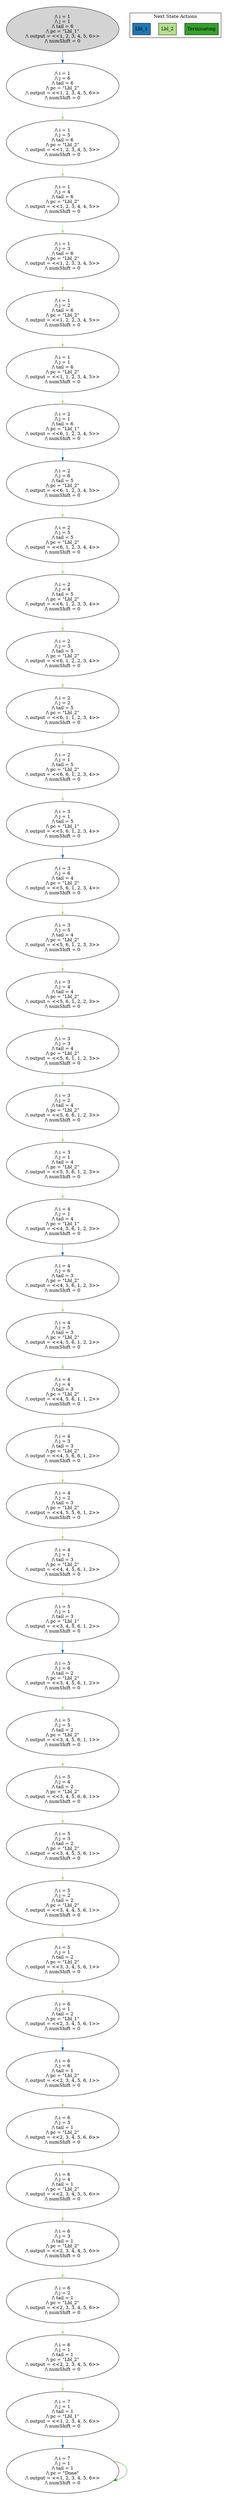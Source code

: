 strict digraph DiskGraph {
edge [colorscheme="paired12"]
nodesep=0.35;
subgraph cluster_graph {
color="white";
-1261956075005967829 [label="/\\ i = 1\n/\\ j = 1\n/\\ tail = 6\n/\\ pc = \"Lbl_1\"\n/\\ output = <<1, 2, 3, 4, 5, 6>>\n/\\ numShift = 0",style = filled]
-1261956075005967829 -> -2404457180354808076 [label="",color="2",fontcolor="2"];
-2404457180354808076 [label="/\\ i = 1\n/\\ j = 6\n/\\ tail = 6\n/\\ pc = \"Lbl_2\"\n/\\ output = <<1, 2, 3, 4, 5, 6>>\n/\\ numShift = 0"];
-2404457180354808076 -> -1814952399894824547 [label="",color="3",fontcolor="3"];
-1814952399894824547 [label="/\\ i = 1\n/\\ j = 5\n/\\ tail = 6\n/\\ pc = \"Lbl_2\"\n/\\ output = <<1, 2, 3, 4, 5, 5>>\n/\\ numShift = 0"];
-1814952399894824547 -> 8105828045472789748 [label="",color="3",fontcolor="3"];
8105828045472789748 [label="/\\ i = 1\n/\\ j = 4\n/\\ tail = 6\n/\\ pc = \"Lbl_2\"\n/\\ output = <<1, 2, 3, 4, 4, 5>>\n/\\ numShift = 0"];
8105828045472789748 -> -4658731344114419637 [label="",color="3",fontcolor="3"];
-4658731344114419637 [label="/\\ i = 1\n/\\ j = 3\n/\\ tail = 6\n/\\ pc = \"Lbl_2\"\n/\\ output = <<1, 2, 3, 3, 4, 5>>\n/\\ numShift = 0"];
-4658731344114419637 -> -4204801116362740795 [label="",color="3",fontcolor="3"];
-4204801116362740795 [label="/\\ i = 1\n/\\ j = 2\n/\\ tail = 6\n/\\ pc = \"Lbl_2\"\n/\\ output = <<1, 2, 2, 3, 4, 5>>\n/\\ numShift = 0"];
-4204801116362740795 -> -2926571951685201144 [label="",color="3",fontcolor="3"];
-2926571951685201144 [label="/\\ i = 1\n/\\ j = 1\n/\\ tail = 6\n/\\ pc = \"Lbl_2\"\n/\\ output = <<1, 1, 2, 3, 4, 5>>\n/\\ numShift = 0"];
-2926571951685201144 -> 1902609984681244094 [label="",color="3",fontcolor="3"];
1902609984681244094 [label="/\\ i = 2\n/\\ j = 1\n/\\ tail = 6\n/\\ pc = \"Lbl_1\"\n/\\ output = <<6, 1, 2, 3, 4, 5>>\n/\\ numShift = 0"];
1902609984681244094 -> 8629932871613508698 [label="",color="2",fontcolor="2"];
8629932871613508698 [label="/\\ i = 2\n/\\ j = 6\n/\\ tail = 5\n/\\ pc = \"Lbl_2\"\n/\\ output = <<6, 1, 2, 3, 4, 5>>\n/\\ numShift = 0"];
8629932871613508698 -> -2716356838455631801 [label="",color="3",fontcolor="3"];
-2716356838455631801 [label="/\\ i = 2\n/\\ j = 5\n/\\ tail = 5\n/\\ pc = \"Lbl_2\"\n/\\ output = <<6, 1, 2, 3, 4, 4>>\n/\\ numShift = 0"];
-2716356838455631801 -> 110087811438550348 [label="",color="3",fontcolor="3"];
110087811438550348 [label="/\\ i = 2\n/\\ j = 4\n/\\ tail = 5\n/\\ pc = \"Lbl_2\"\n/\\ output = <<6, 1, 2, 3, 3, 4>>\n/\\ numShift = 0"];
110087811438550348 -> -1963603518317941847 [label="",color="3",fontcolor="3"];
-1963603518317941847 [label="/\\ i = 2\n/\\ j = 3\n/\\ tail = 5\n/\\ pc = \"Lbl_2\"\n/\\ output = <<6, 1, 2, 2, 3, 4>>\n/\\ numShift = 0"];
-1963603518317941847 -> 567581130564093978 [label="",color="3",fontcolor="3"];
567581130564093978 [label="/\\ i = 2\n/\\ j = 2\n/\\ tail = 5\n/\\ pc = \"Lbl_2\"\n/\\ output = <<6, 1, 1, 2, 3, 4>>\n/\\ numShift = 0"];
567581130564093978 -> -820745508874698631 [label="",color="3",fontcolor="3"];
-820745508874698631 [label="/\\ i = 2\n/\\ j = 1\n/\\ tail = 5\n/\\ pc = \"Lbl_2\"\n/\\ output = <<6, 6, 1, 2, 3, 4>>\n/\\ numShift = 0"];
-820745508874698631 -> 3295218279087438182 [label="",color="3",fontcolor="3"];
3295218279087438182 [label="/\\ i = 3\n/\\ j = 1\n/\\ tail = 5\n/\\ pc = \"Lbl_1\"\n/\\ output = <<5, 6, 1, 2, 3, 4>>\n/\\ numShift = 0"];
3295218279087438182 -> 3004098177658267984 [label="",color="2",fontcolor="2"];
3004098177658267984 [label="/\\ i = 3\n/\\ j = 6\n/\\ tail = 4\n/\\ pc = \"Lbl_2\"\n/\\ output = <<5, 6, 1, 2, 3, 4>>\n/\\ numShift = 0"];
3004098177658267984 -> 4614666880780698364 [label="",color="3",fontcolor="3"];
4614666880780698364 [label="/\\ i = 3\n/\\ j = 5\n/\\ tail = 4\n/\\ pc = \"Lbl_2\"\n/\\ output = <<5, 6, 1, 2, 3, 3>>\n/\\ numShift = 0"];
4614666880780698364 -> -2974408932568936555 [label="",color="3",fontcolor="3"];
-2974408932568936555 [label="/\\ i = 3\n/\\ j = 4\n/\\ tail = 4\n/\\ pc = \"Lbl_2\"\n/\\ output = <<5, 6, 1, 2, 2, 3>>\n/\\ numShift = 0"];
-2974408932568936555 -> -254237462785347235 [label="",color="3",fontcolor="3"];
-254237462785347235 [label="/\\ i = 3\n/\\ j = 3\n/\\ tail = 4\n/\\ pc = \"Lbl_2\"\n/\\ output = <<5, 6, 1, 1, 2, 3>>\n/\\ numShift = 0"];
-254237462785347235 -> 6230267430103011513 [label="",color="3",fontcolor="3"];
6230267430103011513 [label="/\\ i = 3\n/\\ j = 2\n/\\ tail = 4\n/\\ pc = \"Lbl_2\"\n/\\ output = <<5, 6, 6, 1, 2, 3>>\n/\\ numShift = 0"];
6230267430103011513 -> 4949854900816128116 [label="",color="3",fontcolor="3"];
4949854900816128116 [label="/\\ i = 3\n/\\ j = 1\n/\\ tail = 4\n/\\ pc = \"Lbl_2\"\n/\\ output = <<5, 5, 6, 1, 2, 3>>\n/\\ numShift = 0"];
4949854900816128116 -> 1894850674461380768 [label="",color="3",fontcolor="3"];
1894850674461380768 [label="/\\ i = 4\n/\\ j = 1\n/\\ tail = 4\n/\\ pc = \"Lbl_1\"\n/\\ output = <<4, 5, 6, 1, 2, 3>>\n/\\ numShift = 0"];
1894850674461380768 -> -6579176478120830240 [label="",color="2",fontcolor="2"];
-6579176478120830240 [label="/\\ i = 4\n/\\ j = 6\n/\\ tail = 3\n/\\ pc = \"Lbl_2\"\n/\\ output = <<4, 5, 6, 1, 2, 3>>\n/\\ numShift = 0"];
-6579176478120830240 -> 665459862630291197 [label="",color="3",fontcolor="3"];
665459862630291197 [label="/\\ i = 4\n/\\ j = 5\n/\\ tail = 3\n/\\ pc = \"Lbl_2\"\n/\\ output = <<4, 5, 6, 1, 2, 2>>\n/\\ numShift = 0"];
665459862630291197 -> -6582538397931752374 [label="",color="3",fontcolor="3"];
-6582538397931752374 [label="/\\ i = 4\n/\\ j = 4\n/\\ tail = 3\n/\\ pc = \"Lbl_2\"\n/\\ output = <<4, 5, 6, 1, 1, 2>>\n/\\ numShift = 0"];
-6582538397931752374 -> 7747127164942792949 [label="",color="3",fontcolor="3"];
7747127164942792949 [label="/\\ i = 4\n/\\ j = 3\n/\\ tail = 3\n/\\ pc = \"Lbl_2\"\n/\\ output = <<4, 5, 6, 6, 1, 2>>\n/\\ numShift = 0"];
7747127164942792949 -> -8584768969087460538 [label="",color="3",fontcolor="3"];
-8584768969087460538 [label="/\\ i = 4\n/\\ j = 2\n/\\ tail = 3\n/\\ pc = \"Lbl_2\"\n/\\ output = <<4, 5, 5, 6, 1, 2>>\n/\\ numShift = 0"];
-8584768969087460538 -> -1529458907499045924 [label="",color="3",fontcolor="3"];
-1529458907499045924 [label="/\\ i = 4\n/\\ j = 1\n/\\ tail = 3\n/\\ pc = \"Lbl_2\"\n/\\ output = <<4, 4, 5, 6, 1, 2>>\n/\\ numShift = 0"];
-1529458907499045924 -> -3652607958835248270 [label="",color="3",fontcolor="3"];
-3652607958835248270 [label="/\\ i = 5\n/\\ j = 1\n/\\ tail = 3\n/\\ pc = \"Lbl_1\"\n/\\ output = <<3, 4, 5, 6, 1, 2>>\n/\\ numShift = 0"];
-3652607958835248270 -> -3943727648202222780 [label="",color="2",fontcolor="2"];
-3943727648202222780 [label="/\\ i = 5\n/\\ j = 6\n/\\ tail = 2\n/\\ pc = \"Lbl_2\"\n/\\ output = <<3, 4, 5, 6, 1, 2>>\n/\\ numShift = 0"];
-3943727648202222780 -> -1068681189640643539 [label="",color="3",fontcolor="3"];
-1068681189640643539 [label="/\\ i = 5\n/\\ j = 5\n/\\ tail = 2\n/\\ pc = \"Lbl_2\"\n/\\ output = <<3, 4, 5, 6, 1, 1>>\n/\\ numShift = 0"];
-1068681189640643539 -> 3089992170058342694 [label="",color="3",fontcolor="3"];
3089992170058342694 [label="/\\ i = 5\n/\\ j = 4\n/\\ tail = 2\n/\\ pc = \"Lbl_2\"\n/\\ output = <<3, 4, 5, 6, 6, 1>>\n/\\ numShift = 0"];
3089992170058342694 -> 9527317856460782 [label="",color="3",fontcolor="3"];
9527317856460782 [label="/\\ i = 5\n/\\ j = 3\n/\\ tail = 2\n/\\ pc = \"Lbl_2\"\n/\\ output = <<3, 4, 5, 5, 6, 1>>\n/\\ numShift = 0"];
9527317856460782 -> 8853107255497952352 [label="",color="3",fontcolor="3"];
8853107255497952352 [label="/\\ i = 5\n/\\ j = 2\n/\\ tail = 2\n/\\ pc = \"Lbl_2\"\n/\\ output = <<3, 4, 4, 5, 6, 1>>\n/\\ numShift = 0"];
8853107255497952352 -> -8529577529557023741 [label="",color="3",fontcolor="3"];
-8529577529557023741 [label="/\\ i = 5\n/\\ j = 1\n/\\ tail = 2\n/\\ pc = \"Lbl_2\"\n/\\ output = <<3, 3, 4, 5, 6, 1>>\n/\\ numShift = 0"];
-8529577529557023741 -> 8671522042055959242 [label="",color="3",fontcolor="3"];
8671522042055959242 [label="/\\ i = 6\n/\\ j = 1\n/\\ tail = 2\n/\\ pc = \"Lbl_1\"\n/\\ output = <<2, 3, 4, 5, 6, 1>>\n/\\ numShift = 0"];
8671522042055959242 -> 1581797907621952302 [label="",color="2",fontcolor="2"];
1581797907621952302 [label="/\\ i = 6\n/\\ j = 6\n/\\ tail = 1\n/\\ pc = \"Lbl_2\"\n/\\ output = <<2, 3, 4, 5, 6, 1>>\n/\\ numShift = 0"];
1581797907621952302 -> 8955839574681751682 [label="",color="3",fontcolor="3"];
8955839574681751682 [label="/\\ i = 6\n/\\ j = 5\n/\\ tail = 1\n/\\ pc = \"Lbl_2\"\n/\\ output = <<2, 3, 4, 5, 6, 6>>\n/\\ numShift = 0"];
8955839574681751682 -> -3327147820548754891 [label="",color="3",fontcolor="3"];
-3327147820548754891 [label="/\\ i = 6\n/\\ j = 4\n/\\ tail = 1\n/\\ pc = \"Lbl_2\"\n/\\ output = <<2, 3, 4, 5, 5, 6>>\n/\\ numShift = 0"];
-3327147820548754891 -> 3813253558299477200 [label="",color="3",fontcolor="3"];
3813253558299477200 [label="/\\ i = 6\n/\\ j = 3\n/\\ tail = 1\n/\\ pc = \"Lbl_2\"\n/\\ output = <<2, 3, 4, 4, 5, 6>>\n/\\ numShift = 0"];
3813253558299477200 -> -6996911016776587980 [label="",color="3",fontcolor="3"];
-6996911016776587980 [label="/\\ i = 6\n/\\ j = 2\n/\\ tail = 1\n/\\ pc = \"Lbl_2\"\n/\\ output = <<2, 3, 3, 4, 5, 6>>\n/\\ numShift = 0"];
-6996911016776587980 -> -216320523866790482 [label="",color="3",fontcolor="3"];
-216320523866790482 [label="/\\ i = 6\n/\\ j = 1\n/\\ tail = 1\n/\\ pc = \"Lbl_2\"\n/\\ output = <<2, 2, 3, 4, 5, 6>>\n/\\ numShift = 0"];
-216320523866790482 -> 2727402910700575921 [label="",color="3",fontcolor="3"];
2727402910700575921 [label="/\\ i = 7\n/\\ j = 1\n/\\ tail = 1\n/\\ pc = \"Lbl_1\"\n/\\ output = <<1, 2, 3, 4, 5, 6>>\n/\\ numShift = 0"];
2727402910700575921 -> 2585374683394351684 [label="",color="2",fontcolor="2"];
2585374683394351684 [label="/\\ i = 7\n/\\ j = 1\n/\\ tail = 1\n/\\ pc = \"Done\"\n/\\ output = <<1, 2, 3, 4, 5, 6>>\n/\\ numShift = 0"];
2585374683394351684 -> 2585374683394351684 [label="",color="4",fontcolor="4"];
{rank = same; -1261956075005967829;}
{rank = same; -2404457180354808076;}
{rank = same; -1814952399894824547;}
{rank = same; 8105828045472789748;}
{rank = same; -4658731344114419637;}
{rank = same; -4204801116362740795;}
{rank = same; -2926571951685201144;}
{rank = same; 1902609984681244094;}
{rank = same; 8629932871613508698;}
{rank = same; -2716356838455631801;}
{rank = same; 110087811438550348;}
{rank = same; -1963603518317941847;}
{rank = same; 567581130564093978;}
{rank = same; -820745508874698631;}
{rank = same; 3295218279087438182;}
{rank = same; 3004098177658267984;}
{rank = same; 4614666880780698364;}
{rank = same; -2974408932568936555;}
{rank = same; -254237462785347235;}
{rank = same; 6230267430103011513;}
{rank = same; 4949854900816128116;}
{rank = same; 1894850674461380768;}
{rank = same; -6579176478120830240;}
{rank = same; 665459862630291197;}
{rank = same; -6582538397931752374;}
{rank = same; 7747127164942792949;}
{rank = same; -8584768969087460538;}
{rank = same; -1529458907499045924;}
{rank = same; -3652607958835248270;}
{rank = same; -3943727648202222780;}
{rank = same; -1068681189640643539;}
{rank = same; 3089992170058342694;}
{rank = same; 9527317856460782;}
{rank = same; 8853107255497952352;}
{rank = same; -8529577529557023741;}
{rank = same; 8671522042055959242;}
{rank = same; 1581797907621952302;}
{rank = same; 8955839574681751682;}
{rank = same; -3327147820548754891;}
{rank = same; 3813253558299477200;}
{rank = same; -6996911016776587980;}
{rank = same; -216320523866790482;}
{rank = same; 2727402910700575921;}
{rank = same; 2585374683394351684;}
}
subgraph cluster_legend {graph[style=bold];label = "Next State Actions" style="solid"
node [ labeljust="l",colorscheme="paired12",style=filled,shape=record ]
Terminating [label="Terminating",fillcolor=4]
Lbl_2 [label="Lbl_2",fillcolor=3]
Lbl_1 [label="Lbl_1",fillcolor=2]
}}